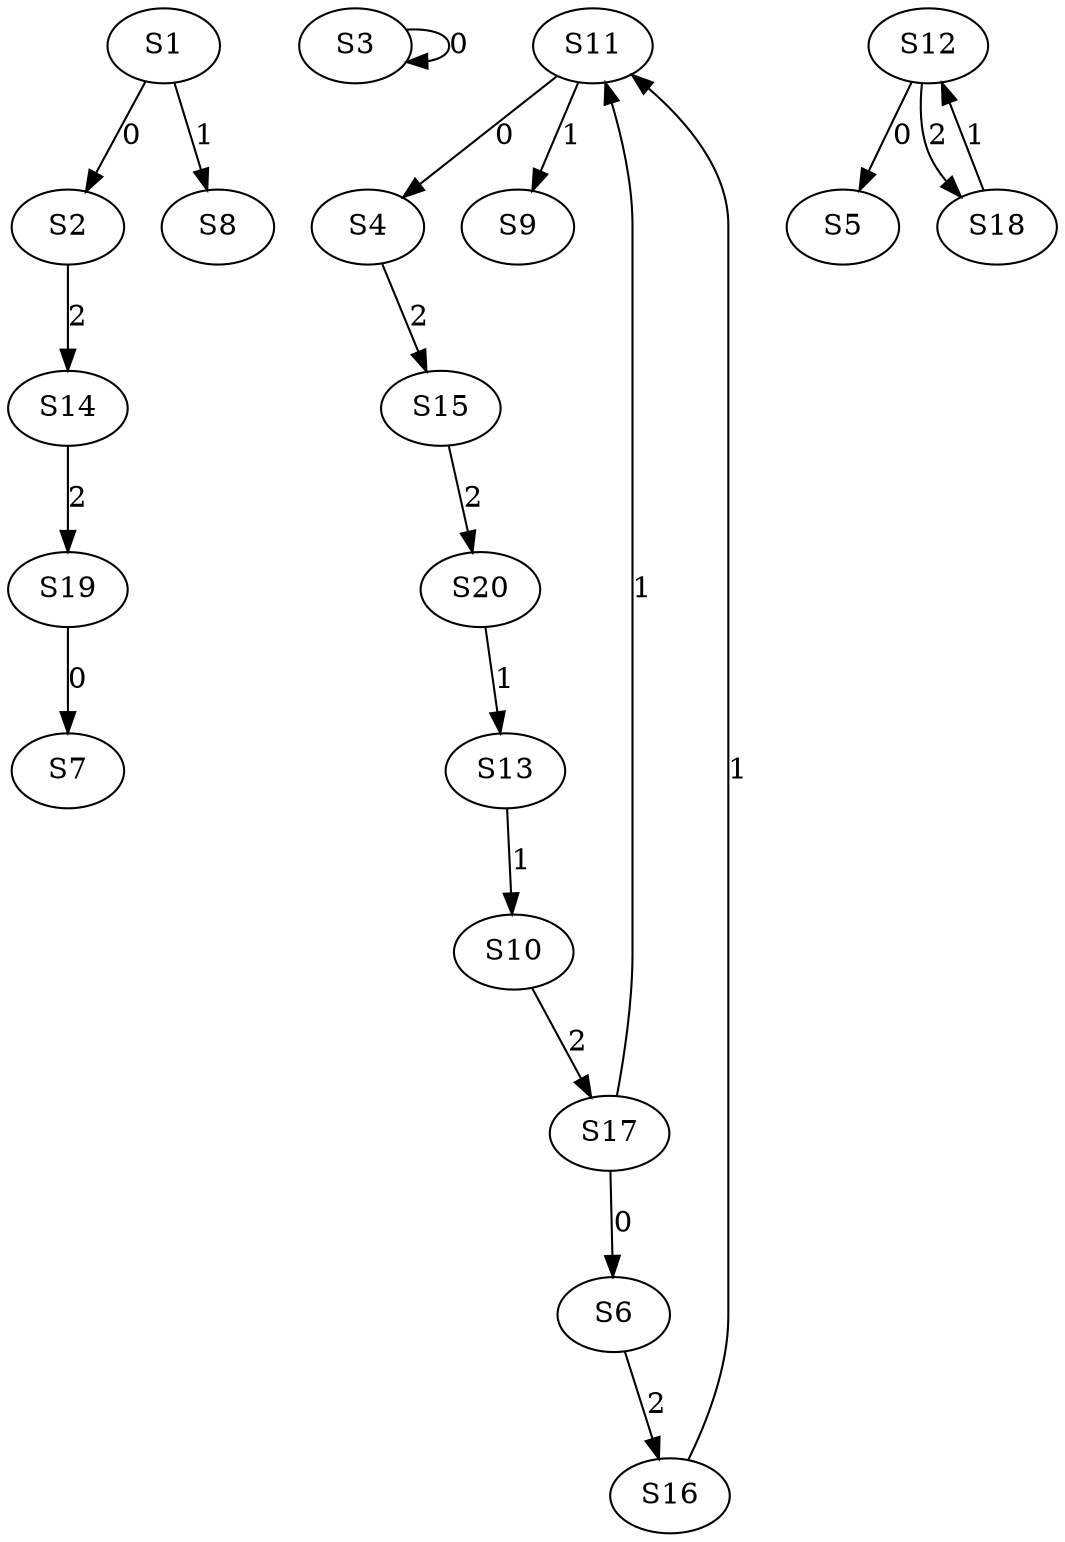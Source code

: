 strict digraph {
	S1 -> S2 [ label = 0 ];
	S3 -> S3 [ label = 0 ];
	S11 -> S4 [ label = 0 ];
	S12 -> S5 [ label = 0 ];
	S17 -> S6 [ label = 0 ];
	S19 -> S7 [ label = 0 ];
	S1 -> S8 [ label = 1 ];
	S11 -> S9 [ label = 1 ];
	S13 -> S10 [ label = 1 ];
	S17 -> S11 [ label = 1 ];
	S18 -> S12 [ label = 1 ];
	S20 -> S13 [ label = 1 ];
	S2 -> S14 [ label = 2 ];
	S4 -> S15 [ label = 2 ];
	S6 -> S16 [ label = 2 ];
	S10 -> S17 [ label = 2 ];
	S12 -> S18 [ label = 2 ];
	S14 -> S19 [ label = 2 ];
	S15 -> S20 [ label = 2 ];
	S16 -> S11 [ label = 1 ];
}